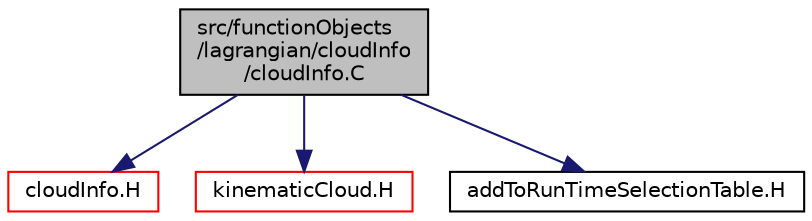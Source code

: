 digraph "src/functionObjects/lagrangian/cloudInfo/cloudInfo.C"
{
  bgcolor="transparent";
  edge [fontname="Helvetica",fontsize="10",labelfontname="Helvetica",labelfontsize="10"];
  node [fontname="Helvetica",fontsize="10",shape=record];
  Node1 [label="src/functionObjects\l/lagrangian/cloudInfo\l/cloudInfo.C",height=0.2,width=0.4,color="black", fillcolor="grey75", style="filled", fontcolor="black"];
  Node1 -> Node2 [color="midnightblue",fontsize="10",style="solid",fontname="Helvetica"];
  Node2 [label="cloudInfo.H",height=0.2,width=0.4,color="red",URL="$a06435.html"];
  Node1 -> Node3 [color="midnightblue",fontsize="10",style="solid",fontname="Helvetica"];
  Node3 [label="kinematicCloud.H",height=0.2,width=0.4,color="red",URL="$a06745.html"];
  Node1 -> Node4 [color="midnightblue",fontsize="10",style="solid",fontname="Helvetica"];
  Node4 [label="addToRunTimeSelectionTable.H",height=0.2,width=0.4,color="black",URL="$a08150.html",tooltip="Macros for easy insertion into run-time selection tables. "];
}
